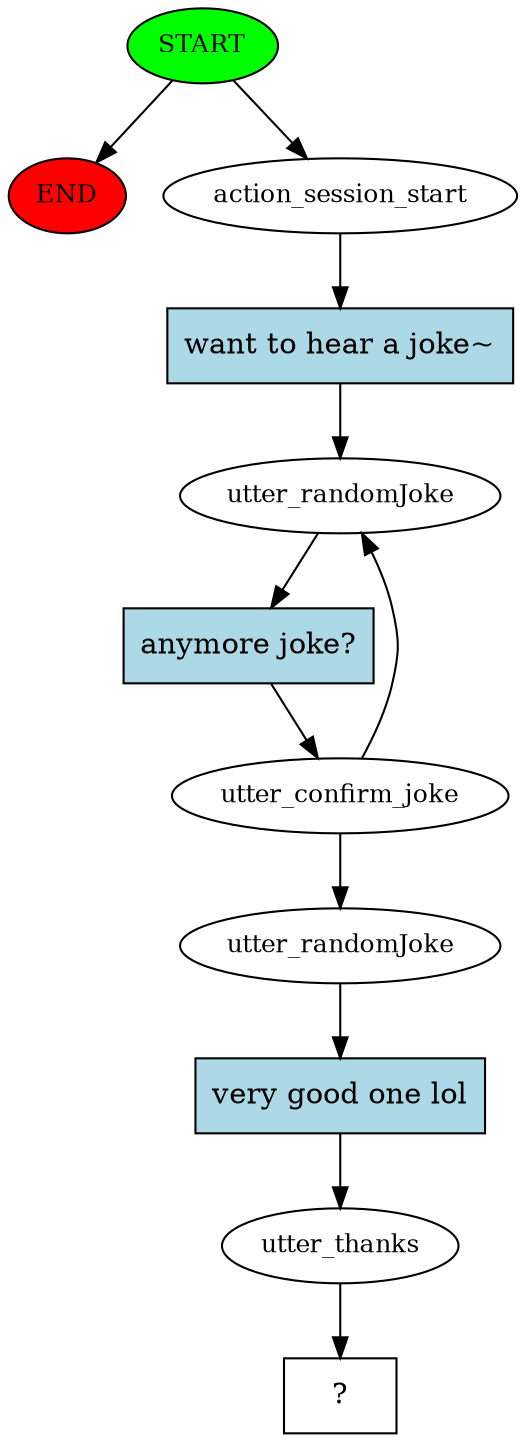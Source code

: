 digraph  {
0 [class="start active", fillcolor=green, fontsize=12, label=START, style=filled];
"-1" [class=end, fillcolor=red, fontsize=12, label=END, style=filled];
1 [class=active, fontsize=12, label=action_session_start];
2 [class=active, fontsize=12, label=utter_randomJoke];
3 [class=active, fontsize=12, label=utter_confirm_joke];
6 [class=active, fontsize=12, label=utter_randomJoke];
7 [class=active, fontsize=12, label=utter_thanks];
8 [class="intent dashed active", label="  ?  ", shape=rect];
9 [class="intent active", fillcolor=lightblue, label="want to hear a joke~", shape=rect, style=filled];
10 [class="intent active", fillcolor=lightblue, label="anymore joke?", shape=rect, style=filled];
11 [class="intent active", fillcolor=lightblue, label="very good one lol", shape=rect, style=filled];
0 -> "-1"  [class="", key=NONE, label=""];
0 -> 1  [class=active, key=NONE, label=""];
1 -> 9  [class=active, key=0];
2 -> 10  [class=active, key=0];
3 -> 2  [class=active, key=NONE, label=""];
3 -> 6  [class=active, key=NONE, label=""];
6 -> 11  [class=active, key=0];
7 -> 8  [class=active, key=NONE, label=""];
9 -> 2  [class=active, key=0];
10 -> 3  [class=active, key=0];
11 -> 7  [class=active, key=0];
}
